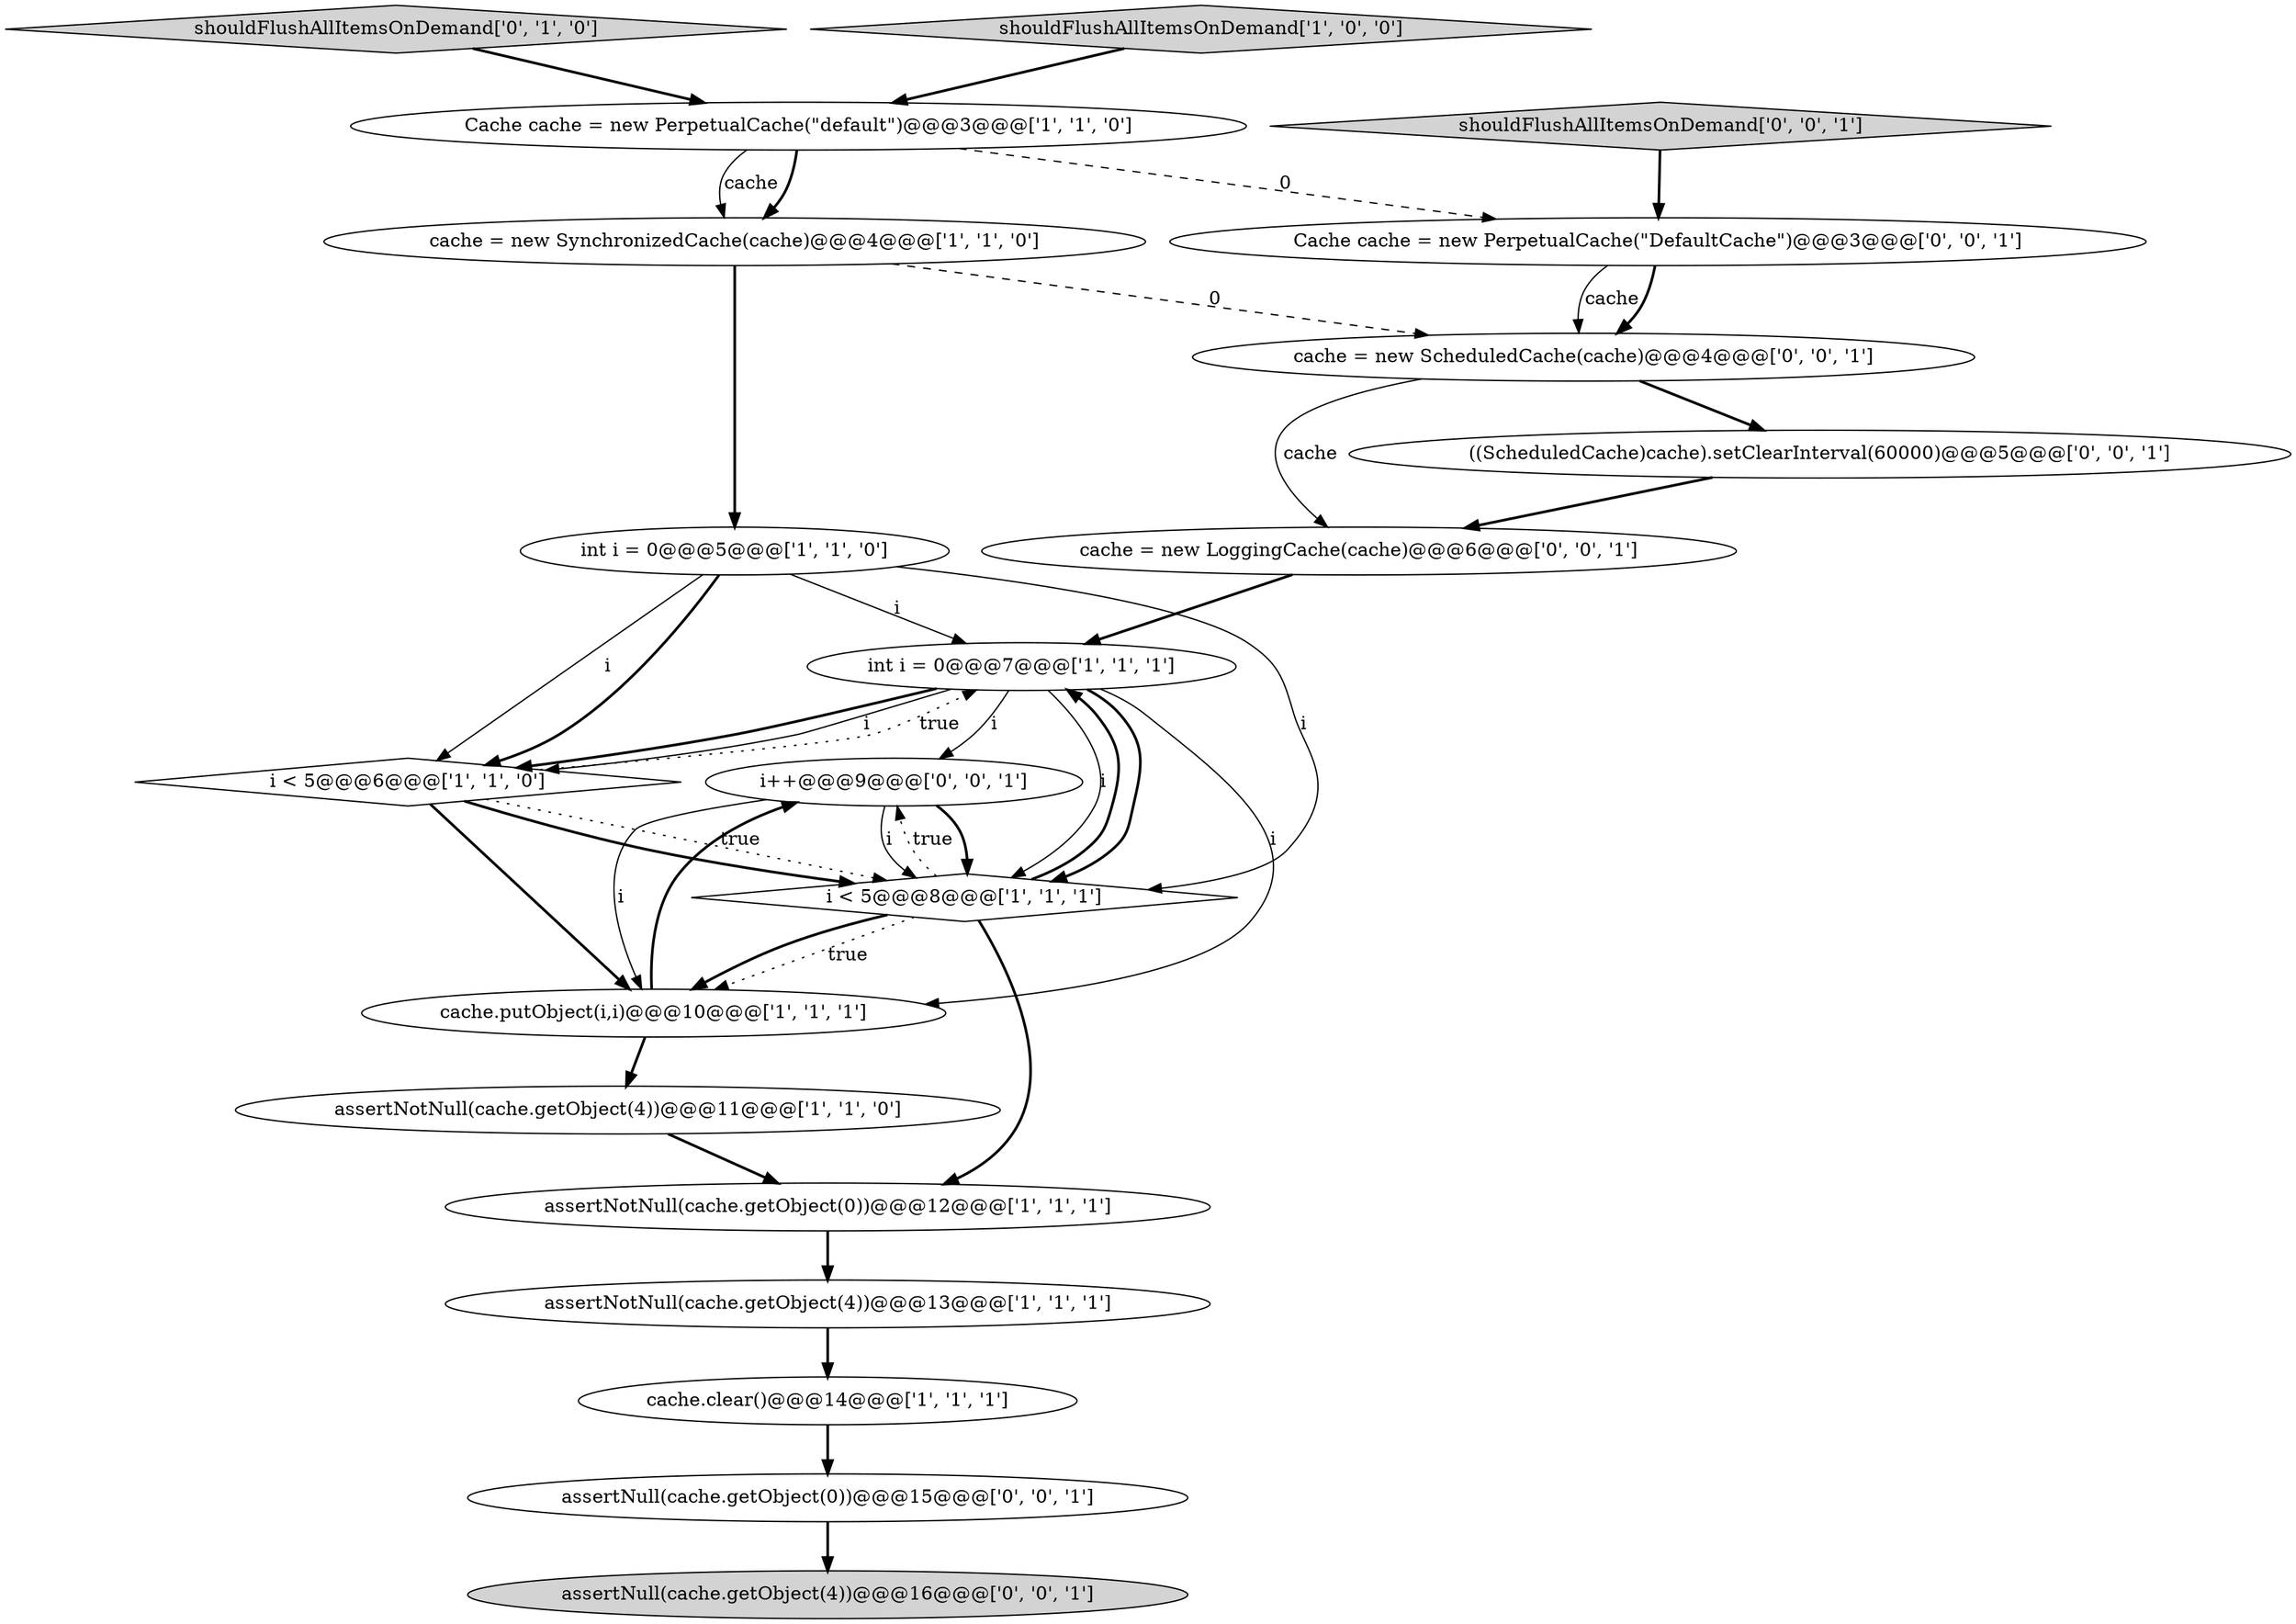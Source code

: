 digraph {
17 [style = filled, label = "((ScheduledCache)cache).setClearInterval(60000)@@@5@@@['0', '0', '1']", fillcolor = white, shape = ellipse image = "AAA0AAABBB3BBB"];
2 [style = filled, label = "cache.clear()@@@14@@@['1', '1', '1']", fillcolor = white, shape = ellipse image = "AAA0AAABBB1BBB"];
8 [style = filled, label = "int i = 0@@@5@@@['1', '1', '0']", fillcolor = white, shape = ellipse image = "AAA0AAABBB1BBB"];
1 [style = filled, label = "assertNotNull(cache.getObject(4))@@@11@@@['1', '1', '0']", fillcolor = white, shape = ellipse image = "AAA0AAABBB1BBB"];
19 [style = filled, label = "Cache cache = new PerpetualCache(\"DefaultCache\")@@@3@@@['0', '0', '1']", fillcolor = white, shape = ellipse image = "AAA0AAABBB3BBB"];
15 [style = filled, label = "cache = new LoggingCache(cache)@@@6@@@['0', '0', '1']", fillcolor = white, shape = ellipse image = "AAA0AAABBB3BBB"];
16 [style = filled, label = "i++@@@9@@@['0', '0', '1']", fillcolor = white, shape = ellipse image = "AAA0AAABBB3BBB"];
14 [style = filled, label = "cache = new ScheduledCache(cache)@@@4@@@['0', '0', '1']", fillcolor = white, shape = ellipse image = "AAA0AAABBB3BBB"];
9 [style = filled, label = "cache.putObject(i,i)@@@10@@@['1', '1', '1']", fillcolor = white, shape = ellipse image = "AAA0AAABBB1BBB"];
12 [style = filled, label = "shouldFlushAllItemsOnDemand['0', '1', '0']", fillcolor = lightgray, shape = diamond image = "AAA0AAABBB2BBB"];
4 [style = filled, label = "cache = new SynchronizedCache(cache)@@@4@@@['1', '1', '0']", fillcolor = white, shape = ellipse image = "AAA0AAABBB1BBB"];
7 [style = filled, label = "Cache cache = new PerpetualCache(\"default\")@@@3@@@['1', '1', '0']", fillcolor = white, shape = ellipse image = "AAA0AAABBB1BBB"];
3 [style = filled, label = "assertNotNull(cache.getObject(4))@@@13@@@['1', '1', '1']", fillcolor = white, shape = ellipse image = "AAA0AAABBB1BBB"];
0 [style = filled, label = "shouldFlushAllItemsOnDemand['1', '0', '0']", fillcolor = lightgray, shape = diamond image = "AAA0AAABBB1BBB"];
13 [style = filled, label = "assertNull(cache.getObject(0))@@@15@@@['0', '0', '1']", fillcolor = white, shape = ellipse image = "AAA0AAABBB3BBB"];
10 [style = filled, label = "i < 5@@@6@@@['1', '1', '0']", fillcolor = white, shape = diamond image = "AAA0AAABBB1BBB"];
11 [style = filled, label = "i < 5@@@8@@@['1', '1', '1']", fillcolor = white, shape = diamond image = "AAA0AAABBB1BBB"];
6 [style = filled, label = "assertNotNull(cache.getObject(0))@@@12@@@['1', '1', '1']", fillcolor = white, shape = ellipse image = "AAA0AAABBB1BBB"];
18 [style = filled, label = "assertNull(cache.getObject(4))@@@16@@@['0', '0', '1']", fillcolor = lightgray, shape = ellipse image = "AAA0AAABBB3BBB"];
5 [style = filled, label = "int i = 0@@@7@@@['1', '1', '1']", fillcolor = white, shape = ellipse image = "AAA0AAABBB1BBB"];
20 [style = filled, label = "shouldFlushAllItemsOnDemand['0', '0', '1']", fillcolor = lightgray, shape = diamond image = "AAA0AAABBB3BBB"];
5->10 [style = bold, label=""];
8->11 [style = solid, label="i"];
8->10 [style = bold, label=""];
6->3 [style = bold, label=""];
5->16 [style = solid, label="i"];
5->9 [style = solid, label="i"];
16->11 [style = bold, label=""];
19->14 [style = solid, label="cache"];
11->6 [style = bold, label=""];
14->17 [style = bold, label=""];
16->9 [style = solid, label="i"];
11->9 [style = dotted, label="true"];
5->11 [style = solid, label="i"];
7->4 [style = bold, label=""];
11->9 [style = bold, label=""];
10->5 [style = dotted, label="true"];
12->7 [style = bold, label=""];
9->16 [style = bold, label=""];
15->5 [style = bold, label=""];
0->7 [style = bold, label=""];
2->13 [style = bold, label=""];
11->5 [style = bold, label=""];
16->11 [style = solid, label="i"];
1->6 [style = bold, label=""];
19->14 [style = bold, label=""];
3->2 [style = bold, label=""];
10->11 [style = dotted, label="true"];
7->19 [style = dashed, label="0"];
8->5 [style = solid, label="i"];
8->10 [style = solid, label="i"];
17->15 [style = bold, label=""];
7->4 [style = solid, label="cache"];
11->16 [style = dotted, label="true"];
4->8 [style = bold, label=""];
4->14 [style = dashed, label="0"];
10->9 [style = bold, label=""];
5->11 [style = bold, label=""];
9->1 [style = bold, label=""];
20->19 [style = bold, label=""];
14->15 [style = solid, label="cache"];
5->10 [style = solid, label="i"];
13->18 [style = bold, label=""];
10->11 [style = bold, label=""];
}
